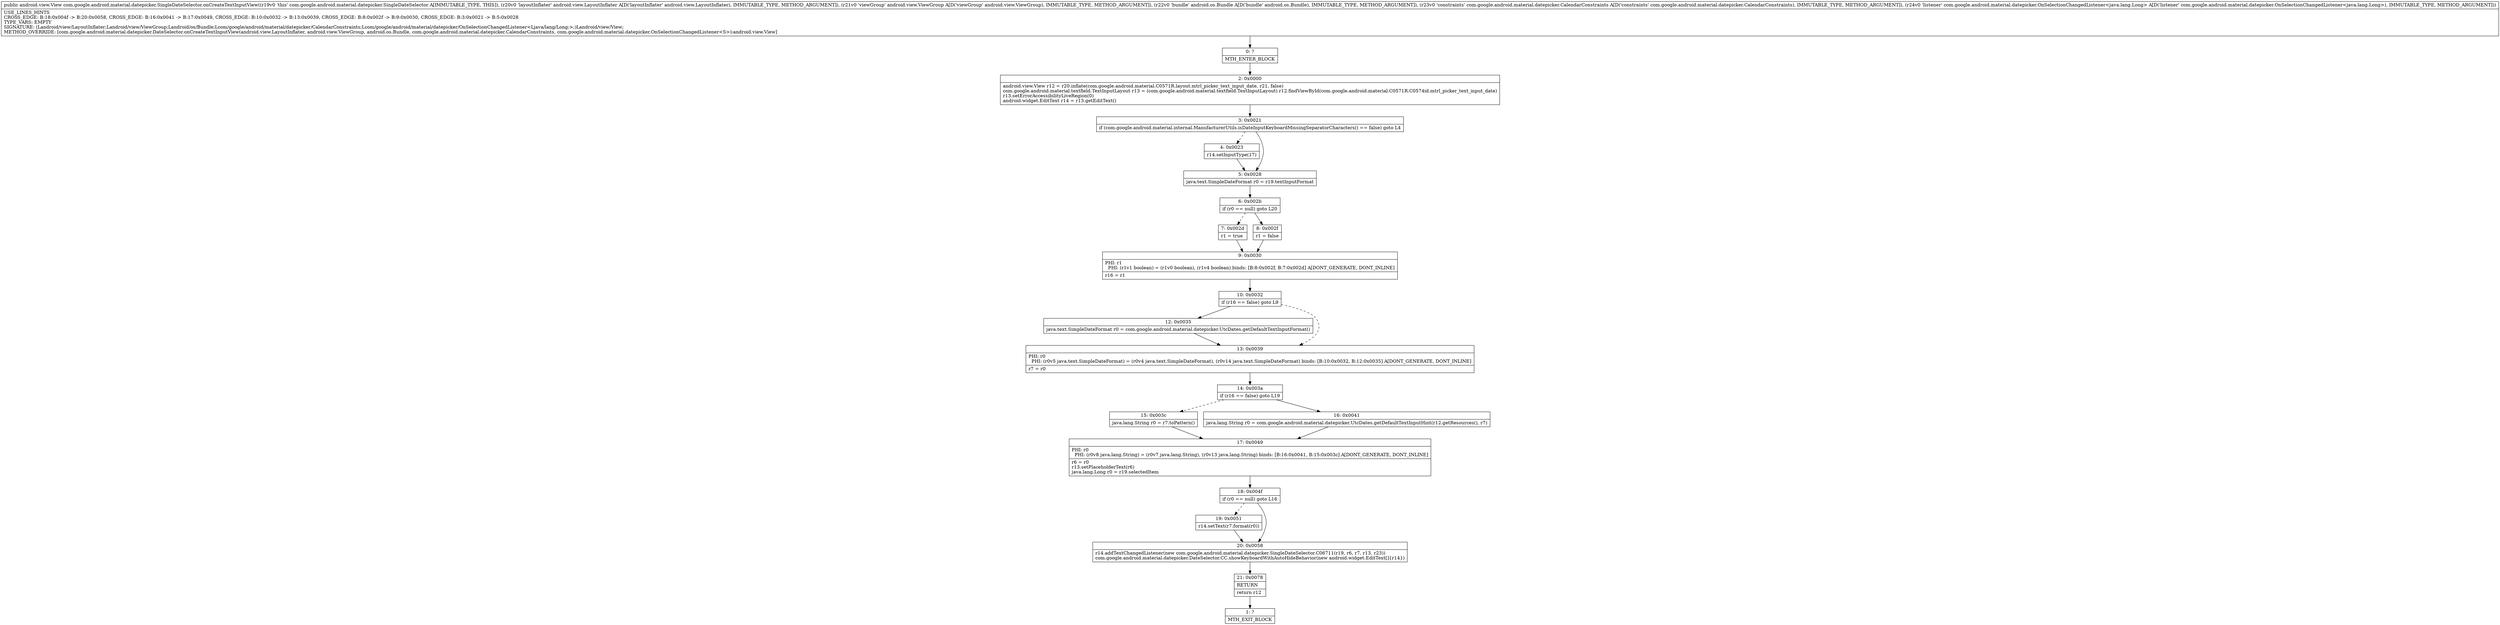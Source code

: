 digraph "CFG forcom.google.android.material.datepicker.SingleDateSelector.onCreateTextInputView(Landroid\/view\/LayoutInflater;Landroid\/view\/ViewGroup;Landroid\/os\/Bundle;Lcom\/google\/android\/material\/datepicker\/CalendarConstraints;Lcom\/google\/android\/material\/datepicker\/OnSelectionChangedListener;)Landroid\/view\/View;" {
Node_0 [shape=record,label="{0\:\ ?|MTH_ENTER_BLOCK\l}"];
Node_2 [shape=record,label="{2\:\ 0x0000|android.view.View r12 = r20.inflate(com.google.android.material.C0571R.layout.mtrl_picker_text_input_date, r21, false)\lcom.google.android.material.textfield.TextInputLayout r13 = (com.google.android.material.textfield.TextInputLayout) r12.findViewById(com.google.android.material.C0571R.C0574id.mtrl_picker_text_input_date)\lr13.setErrorAccessibilityLiveRegion(0)\landroid.widget.EditText r14 = r13.getEditText()\l}"];
Node_3 [shape=record,label="{3\:\ 0x0021|if (com.google.android.material.internal.ManufacturerUtils.isDateInputKeyboardMissingSeparatorCharacters() == false) goto L4\l}"];
Node_4 [shape=record,label="{4\:\ 0x0023|r14.setInputType(17)\l}"];
Node_5 [shape=record,label="{5\:\ 0x0028|java.text.SimpleDateFormat r0 = r19.textInputFormat\l}"];
Node_6 [shape=record,label="{6\:\ 0x002b|if (r0 == null) goto L20\l}"];
Node_7 [shape=record,label="{7\:\ 0x002d|r1 = true\l}"];
Node_9 [shape=record,label="{9\:\ 0x0030|PHI: r1 \l  PHI: (r1v1 boolean) = (r1v0 boolean), (r1v4 boolean) binds: [B:8:0x002f, B:7:0x002d] A[DONT_GENERATE, DONT_INLINE]\l|r16 = r1\l}"];
Node_10 [shape=record,label="{10\:\ 0x0032|if (r16 == false) goto L9\l}"];
Node_12 [shape=record,label="{12\:\ 0x0035|java.text.SimpleDateFormat r0 = com.google.android.material.datepicker.UtcDates.getDefaultTextInputFormat()\l}"];
Node_13 [shape=record,label="{13\:\ 0x0039|PHI: r0 \l  PHI: (r0v5 java.text.SimpleDateFormat) = (r0v4 java.text.SimpleDateFormat), (r0v14 java.text.SimpleDateFormat) binds: [B:10:0x0032, B:12:0x0035] A[DONT_GENERATE, DONT_INLINE]\l|r7 = r0\l}"];
Node_14 [shape=record,label="{14\:\ 0x003a|if (r16 == false) goto L19\l}"];
Node_15 [shape=record,label="{15\:\ 0x003c|java.lang.String r0 = r7.toPattern()\l}"];
Node_17 [shape=record,label="{17\:\ 0x0049|PHI: r0 \l  PHI: (r0v8 java.lang.String) = (r0v7 java.lang.String), (r0v13 java.lang.String) binds: [B:16:0x0041, B:15:0x003c] A[DONT_GENERATE, DONT_INLINE]\l|r6 = r0\lr13.setPlaceholderText(r6)\ljava.lang.Long r0 = r19.selectedItem\l}"];
Node_18 [shape=record,label="{18\:\ 0x004f|if (r0 == null) goto L16\l}"];
Node_19 [shape=record,label="{19\:\ 0x0051|r14.setText(r7.format(r0))\l}"];
Node_20 [shape=record,label="{20\:\ 0x0058|r14.addTextChangedListener(new com.google.android.material.datepicker.SingleDateSelector.C06711(r19, r6, r7, r13, r23))\lcom.google.android.material.datepicker.DateSelector.CC.showKeyboardWithAutoHideBehavior(new android.widget.EditText[]\{r14\})\l}"];
Node_21 [shape=record,label="{21\:\ 0x0078|RETURN\l|return r12\l}"];
Node_1 [shape=record,label="{1\:\ ?|MTH_EXIT_BLOCK\l}"];
Node_16 [shape=record,label="{16\:\ 0x0041|java.lang.String r0 = com.google.android.material.datepicker.UtcDates.getDefaultTextInputHint(r12.getResources(), r7)\l}"];
Node_8 [shape=record,label="{8\:\ 0x002f|r1 = false\l}"];
MethodNode[shape=record,label="{public android.view.View com.google.android.material.datepicker.SingleDateSelector.onCreateTextInputView((r19v0 'this' com.google.android.material.datepicker.SingleDateSelector A[IMMUTABLE_TYPE, THIS]), (r20v0 'layoutInflater' android.view.LayoutInflater A[D('layoutInflater' android.view.LayoutInflater), IMMUTABLE_TYPE, METHOD_ARGUMENT]), (r21v0 'viewGroup' android.view.ViewGroup A[D('viewGroup' android.view.ViewGroup), IMMUTABLE_TYPE, METHOD_ARGUMENT]), (r22v0 'bundle' android.os.Bundle A[D('bundle' android.os.Bundle), IMMUTABLE_TYPE, METHOD_ARGUMENT]), (r23v0 'constraints' com.google.android.material.datepicker.CalendarConstraints A[D('constraints' com.google.android.material.datepicker.CalendarConstraints), IMMUTABLE_TYPE, METHOD_ARGUMENT]), (r24v0 'listener' com.google.android.material.datepicker.OnSelectionChangedListener\<java.lang.Long\> A[D('listener' com.google.android.material.datepicker.OnSelectionChangedListener\<java.lang.Long\>), IMMUTABLE_TYPE, METHOD_ARGUMENT]))  | USE_LINES_HINTS\lCROSS_EDGE: B:18:0x004f \-\> B:20:0x0058, CROSS_EDGE: B:16:0x0041 \-\> B:17:0x0049, CROSS_EDGE: B:10:0x0032 \-\> B:13:0x0039, CROSS_EDGE: B:8:0x002f \-\> B:9:0x0030, CROSS_EDGE: B:3:0x0021 \-\> B:5:0x0028\lTYPE_VARS: EMPTY\lSIGNATURE: (Landroid\/view\/LayoutInflater;Landroid\/view\/ViewGroup;Landroid\/os\/Bundle;Lcom\/google\/android\/material\/datepicker\/CalendarConstraints;Lcom\/google\/android\/material\/datepicker\/OnSelectionChangedListener\<Ljava\/lang\/Long;\>;)Landroid\/view\/View;\lMETHOD_OVERRIDE: [com.google.android.material.datepicker.DateSelector.onCreateTextInputView(android.view.LayoutInflater, android.view.ViewGroup, android.os.Bundle, com.google.android.material.datepicker.CalendarConstraints, com.google.android.material.datepicker.OnSelectionChangedListener\<S\>):android.view.View]\l}"];
MethodNode -> Node_0;Node_0 -> Node_2;
Node_2 -> Node_3;
Node_3 -> Node_4[style=dashed];
Node_3 -> Node_5;
Node_4 -> Node_5;
Node_5 -> Node_6;
Node_6 -> Node_7[style=dashed];
Node_6 -> Node_8;
Node_7 -> Node_9;
Node_9 -> Node_10;
Node_10 -> Node_12;
Node_10 -> Node_13[style=dashed];
Node_12 -> Node_13;
Node_13 -> Node_14;
Node_14 -> Node_15[style=dashed];
Node_14 -> Node_16;
Node_15 -> Node_17;
Node_17 -> Node_18;
Node_18 -> Node_19[style=dashed];
Node_18 -> Node_20;
Node_19 -> Node_20;
Node_20 -> Node_21;
Node_21 -> Node_1;
Node_16 -> Node_17;
Node_8 -> Node_9;
}

